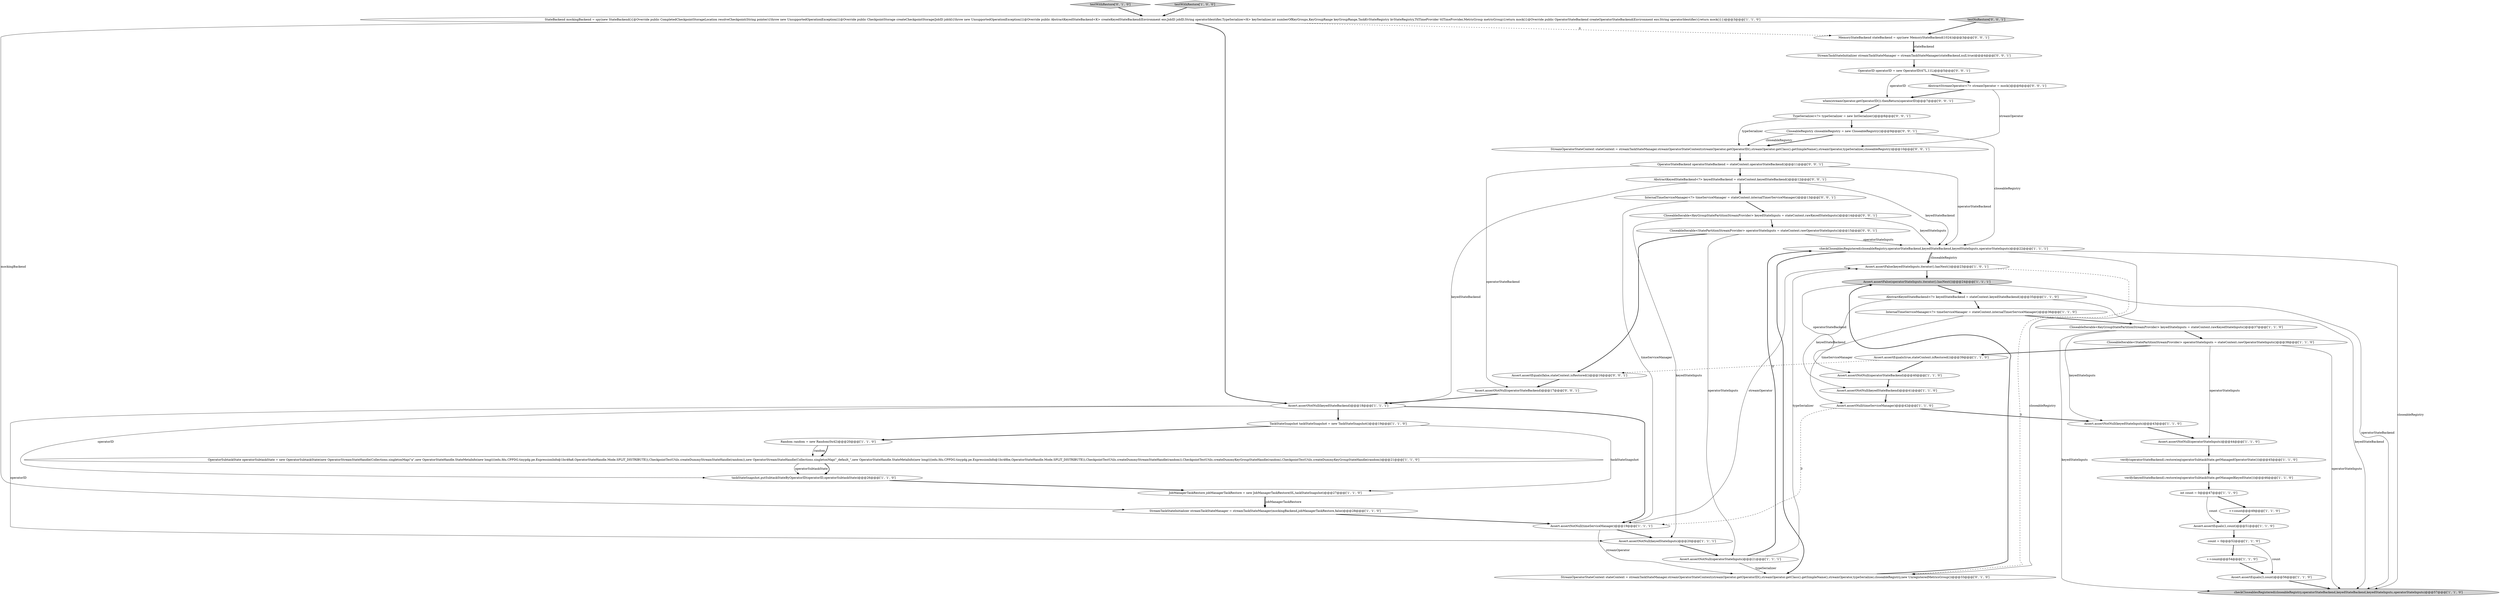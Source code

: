 digraph {
47 [style = filled, label = "MemoryStateBackend stateBackend = spy(new MemoryStateBackend(1024))@@@3@@@['0', '0', '1']", fillcolor = white, shape = ellipse image = "AAA0AAABBB3BBB"];
23 [style = filled, label = "count = 0@@@52@@@['1', '1', '0']", fillcolor = white, shape = ellipse image = "AAA0AAABBB1BBB"];
45 [style = filled, label = "Assert.assertEquals(false,stateContext.isRestored())@@@16@@@['0', '0', '1']", fillcolor = white, shape = ellipse image = "AAA0AAABBB3BBB"];
30 [style = filled, label = "Assert.assertNotNull(timeServiceManager)@@@19@@@['1', '1', '1']", fillcolor = white, shape = ellipse image = "AAA0AAABBB1BBB"];
40 [style = filled, label = "AbstractStreamOperator<?> streamOperator = mock()@@@6@@@['0', '0', '1']", fillcolor = white, shape = ellipse image = "AAA0AAABBB3BBB"];
6 [style = filled, label = "Assert.assertNotNull(operatorStateBackend)@@@40@@@['1', '1', '0']", fillcolor = white, shape = ellipse image = "AAA0AAABBB1BBB"];
27 [style = filled, label = "Random random = new Random(0x42)@@@20@@@['1', '1', '0']", fillcolor = white, shape = ellipse image = "AAA0AAABBB1BBB"];
26 [style = filled, label = "++count@@@49@@@['1', '1', '0']", fillcolor = white, shape = ellipse image = "AAA0AAABBB1BBB"];
37 [style = filled, label = "testNoRestore['0', '0', '1']", fillcolor = lightgray, shape = diamond image = "AAA0AAABBB3BBB"];
10 [style = filled, label = "Assert.assertNotNull(keyedStateBackend)@@@18@@@['1', '1', '1']", fillcolor = white, shape = ellipse image = "AAA0AAABBB1BBB"];
41 [style = filled, label = "StreamOperatorStateContext stateContext = streamTaskStateManager.streamOperatorStateContext(streamOperator.getOperatorID(),streamOperator.getClass().getSimpleName(),streamOperator,typeSerializer,closeableRegistry)@@@10@@@['0', '0', '1']", fillcolor = white, shape = ellipse image = "AAA0AAABBB3BBB"];
4 [style = filled, label = "Assert.assertNotNull(keyedStateBackend)@@@41@@@['1', '1', '0']", fillcolor = white, shape = ellipse image = "AAA0AAABBB1BBB"];
19 [style = filled, label = "checkCloseablesRegistered(closeableRegistry,operatorStateBackend,keyedStateBackend,keyedStateInputs,operatorStateInputs)@@@22@@@['1', '1', '1']", fillcolor = white, shape = ellipse image = "AAA0AAABBB1BBB"];
16 [style = filled, label = "Assert.assertFalse(operatorStateInputs.iterator().hasNext())@@@24@@@['1', '1', '1']", fillcolor = lightgray, shape = ellipse image = "AAA0AAABBB1BBB"];
29 [style = filled, label = "CloseableIterable<StatePartitionStreamProvider> operatorStateInputs = stateContext.rawOperatorStateInputs()@@@38@@@['1', '1', '0']", fillcolor = white, shape = ellipse image = "AAA0AAABBB1BBB"];
21 [style = filled, label = "checkCloseablesRegistered(closeableRegistry,operatorStateBackend,keyedStateBackend,keyedStateInputs,operatorStateInputs)@@@57@@@['1', '1', '0']", fillcolor = lightgray, shape = ellipse image = "AAA0AAABBB1BBB"];
12 [style = filled, label = "Assert.assertEquals(3,count)@@@56@@@['1', '1', '0']", fillcolor = white, shape = ellipse image = "AAA0AAABBB1BBB"];
25 [style = filled, label = "Assert.assertFalse(keyedStateInputs.iterator().hasNext())@@@23@@@['1', '0', '1']", fillcolor = white, shape = ellipse image = "AAA0AAABBB1BBB"];
5 [style = filled, label = "CloseableIterable<KeyGroupStatePartitionStreamProvider> keyedStateInputs = stateContext.rawKeyedStateInputs()@@@37@@@['1', '1', '0']", fillcolor = white, shape = ellipse image = "AAA0AAABBB1BBB"];
8 [style = filled, label = "verify(operatorStateBackend).restore(eq(operatorSubtaskState.getManagedOperatorState()))@@@45@@@['1', '1', '0']", fillcolor = white, shape = ellipse image = "AAA0AAABBB1BBB"];
50 [style = filled, label = "CloseableRegistry closeableRegistry = new CloseableRegistry()@@@9@@@['0', '0', '1']", fillcolor = white, shape = ellipse image = "AAA0AAABBB3BBB"];
48 [style = filled, label = "TypeSerializer<?> typeSerializer = new IntSerializer()@@@8@@@['0', '0', '1']", fillcolor = white, shape = ellipse image = "AAA0AAABBB3BBB"];
13 [style = filled, label = "verify(keyedStateBackend).restore(eq(operatorSubtaskState.getManagedKeyedState()))@@@46@@@['1', '1', '0']", fillcolor = white, shape = ellipse image = "AAA0AAABBB1BBB"];
42 [style = filled, label = "AbstractKeyedStateBackend<?> keyedStateBackend = stateContext.keyedStateBackend()@@@12@@@['0', '0', '1']", fillcolor = white, shape = ellipse image = "AAA0AAABBB3BBB"];
35 [style = filled, label = "StreamOperatorStateContext stateContext = streamTaskStateManager.streamOperatorStateContext(streamOperator.getOperatorID(),streamOperator.getClass().getSimpleName(),streamOperator,typeSerializer,closeableRegistry,new UnregisteredMetricsGroup())@@@33@@@['0', '1', '0']", fillcolor = white, shape = ellipse image = "AAA1AAABBB2BBB"];
43 [style = filled, label = "CloseableIterable<StatePartitionStreamProvider> operatorStateInputs = stateContext.rawOperatorStateInputs()@@@15@@@['0', '0', '1']", fillcolor = white, shape = ellipse image = "AAA0AAABBB3BBB"];
32 [style = filled, label = "AbstractKeyedStateBackend<?> keyedStateBackend = stateContext.keyedStateBackend()@@@35@@@['1', '1', '0']", fillcolor = white, shape = ellipse image = "AAA0AAABBB1BBB"];
31 [style = filled, label = "Assert.assertNotNull(operatorStateInputs)@@@21@@@['1', '1', '1']", fillcolor = white, shape = ellipse image = "AAA0AAABBB1BBB"];
11 [style = filled, label = "Assert.assertEquals(true,stateContext.isRestored())@@@39@@@['1', '1', '0']", fillcolor = white, shape = ellipse image = "AAA0AAABBB1BBB"];
39 [style = filled, label = "OperatorID operatorID = new OperatorID(47L,11L)@@@5@@@['0', '0', '1']", fillcolor = white, shape = ellipse image = "AAA0AAABBB3BBB"];
24 [style = filled, label = "Assert.assertNull(timeServiceManager)@@@42@@@['1', '1', '0']", fillcolor = white, shape = ellipse image = "AAA0AAABBB1BBB"];
46 [style = filled, label = "Assert.assertNotNull(operatorStateBackend)@@@17@@@['0', '0', '1']", fillcolor = white, shape = ellipse image = "AAA0AAABBB3BBB"];
7 [style = filled, label = "int count = 0@@@47@@@['1', '1', '0']", fillcolor = white, shape = ellipse image = "AAA0AAABBB1BBB"];
22 [style = filled, label = "Assert.assertEquals(1,count)@@@51@@@['1', '1', '0']", fillcolor = white, shape = ellipse image = "AAA0AAABBB1BBB"];
33 [style = filled, label = "StateBackend mockingBackend = spy(new StateBackend(){@Override public CompletedCheckpointStorageLocation resolveCheckpoint(String pointer){throw new UnsupportedOperationException()}@Override public CheckpointStorage createCheckpointStorage(JobID jobId){throw new UnsupportedOperationException()}@Override public AbstractKeyedStateBackend<K> createKeyedStateBackend(Environment env,JobID jobID,String operatorIdentifier,TypeSerializer<K> keySerializer,int numberOfKeyGroups,KeyGroupRange keyGroupRange,TaskKvStateRegistry kvStateRegistry,TtlTimeProvider ttlTimeProvider,MetricGroup metricGroup){return mock()}@Override public OperatorStateBackend createOperatorStateBackend(Environment env,String operatorIdentifier){return mock()}})@@@3@@@['1', '1', '0']", fillcolor = white, shape = ellipse image = "AAA0AAABBB1BBB"];
15 [style = filled, label = "Assert.assertNotNull(keyedStateInputs)@@@43@@@['1', '1', '0']", fillcolor = white, shape = ellipse image = "AAA0AAABBB1BBB"];
34 [style = filled, label = "testWithRestore['0', '1', '0']", fillcolor = lightgray, shape = diamond image = "AAA0AAABBB2BBB"];
51 [style = filled, label = "InternalTimeServiceManager<?> timeServiceManager = stateContext.internalTimerServiceManager()@@@13@@@['0', '0', '1']", fillcolor = white, shape = ellipse image = "AAA0AAABBB3BBB"];
38 [style = filled, label = "OperatorStateBackend operatorStateBackend = stateContext.operatorStateBackend()@@@11@@@['0', '0', '1']", fillcolor = white, shape = ellipse image = "AAA0AAABBB3BBB"];
3 [style = filled, label = "InternalTimeServiceManager<?> timeServiceManager = stateContext.internalTimerServiceManager()@@@36@@@['1', '1', '0']", fillcolor = white, shape = ellipse image = "AAA0AAABBB1BBB"];
9 [style = filled, label = "StreamTaskStateInitializer streamTaskStateManager = streamTaskStateManager(mockingBackend,jobManagerTaskRestore,false)@@@28@@@['1', '1', '0']", fillcolor = white, shape = ellipse image = "AAA0AAABBB1BBB"];
36 [style = filled, label = "when(streamOperator.getOperatorID()).thenReturn(operatorID)@@@7@@@['0', '0', '1']", fillcolor = white, shape = ellipse image = "AAA0AAABBB3BBB"];
0 [style = filled, label = "OperatorSubtaskState operatorSubtaskState = new OperatorSubtaskState(new OperatorStreamStateHandle(Collections.singletonMap(\"a\",new OperatorStateHandle.StateMetaInfo(new long((((edu.fdu.CPPDG.tinypdg.pe.ExpressionInfo@1bc48a8,OperatorStateHandle.Mode.SPLIT_DISTRIBUTE)),CheckpointTestUtils.createDummyStreamStateHandle(random)),new OperatorStreamStateHandle(Collections.singletonMap(\"_default_\",new OperatorStateHandle.StateMetaInfo(new long((((edu.fdu.CPPDG.tinypdg.pe.ExpressionInfo@1bc48be,OperatorStateHandle.Mode.SPLIT_DISTRIBUTE)),CheckpointTestUtils.createDummyStreamStateHandle(random)),CheckpointTestUtils.createDummyKeyGroupStateHandle(random),CheckpointTestUtils.createDummyKeyGroupStateHandle(random))@@@21@@@['1', '1', '0']", fillcolor = white, shape = ellipse image = "AAA0AAABBB1BBB"];
2 [style = filled, label = "testWithRestore['1', '0', '0']", fillcolor = lightgray, shape = diamond image = "AAA0AAABBB1BBB"];
18 [style = filled, label = "TaskStateSnapshot taskStateSnapshot = new TaskStateSnapshot()@@@19@@@['1', '1', '0']", fillcolor = white, shape = ellipse image = "AAA0AAABBB1BBB"];
28 [style = filled, label = "++count@@@54@@@['1', '1', '0']", fillcolor = white, shape = ellipse image = "AAA0AAABBB1BBB"];
14 [style = filled, label = "JobManagerTaskRestore jobManagerTaskRestore = new JobManagerTaskRestore(0L,taskStateSnapshot)@@@27@@@['1', '1', '0']", fillcolor = white, shape = ellipse image = "AAA0AAABBB1BBB"];
44 [style = filled, label = "CloseableIterable<KeyGroupStatePartitionStreamProvider> keyedStateInputs = stateContext.rawKeyedStateInputs()@@@14@@@['0', '0', '1']", fillcolor = white, shape = ellipse image = "AAA0AAABBB3BBB"];
1 [style = filled, label = "Assert.assertNotNull(operatorStateInputs)@@@44@@@['1', '1', '0']", fillcolor = white, shape = ellipse image = "AAA0AAABBB1BBB"];
20 [style = filled, label = "taskStateSnapshot.putSubtaskStateByOperatorID(operatorID,operatorSubtaskState)@@@26@@@['1', '1', '0']", fillcolor = white, shape = ellipse image = "AAA0AAABBB1BBB"];
49 [style = filled, label = "StreamTaskStateInitializer streamTaskStateManager = streamTaskStateManager(stateBackend,null,true)@@@4@@@['0', '0', '1']", fillcolor = white, shape = ellipse image = "AAA0AAABBB3BBB"];
17 [style = filled, label = "Assert.assertNotNull(keyedStateInputs)@@@20@@@['1', '1', '1']", fillcolor = white, shape = ellipse image = "AAA0AAABBB1BBB"];
30->35 [style = solid, label="streamOperator"];
51->30 [style = solid, label="timeServiceManager"];
15->1 [style = bold, label=""];
14->9 [style = solid, label="jobManagerTaskRestore"];
43->45 [style = bold, label=""];
10->30 [style = bold, label=""];
47->49 [style = solid, label="stateBackend"];
44->17 [style = solid, label="keyedStateInputs"];
40->41 [style = solid, label="streamOperator"];
43->19 [style = solid, label="operatorStateInputs"];
19->25 [style = solid, label="closeableRegistry"];
42->10 [style = solid, label="keyedStateBackend"];
10->20 [style = solid, label="operatorID"];
9->30 [style = bold, label=""];
10->18 [style = bold, label=""];
4->24 [style = bold, label=""];
0->20 [style = bold, label=""];
45->46 [style = bold, label=""];
25->16 [style = bold, label=""];
27->0 [style = solid, label="random"];
41->38 [style = bold, label=""];
38->42 [style = bold, label=""];
2->33 [style = bold, label=""];
5->29 [style = bold, label=""];
5->21 [style = solid, label="keyedStateInputs"];
44->19 [style = solid, label="keyedStateInputs"];
18->14 [style = solid, label="taskStateSnapshot"];
26->22 [style = bold, label=""];
44->43 [style = bold, label=""];
48->50 [style = bold, label=""];
1->8 [style = bold, label=""];
11->6 [style = bold, label=""];
10->17 [style = solid, label="operatorID"];
49->39 [style = bold, label=""];
11->45 [style = dashed, label="0"];
32->4 [style = solid, label="keyedStateBackend"];
50->19 [style = solid, label="closeableRegistry"];
30->17 [style = bold, label=""];
18->27 [style = bold, label=""];
19->35 [style = bold, label=""];
16->32 [style = bold, label=""];
42->19 [style = solid, label="keyedStateBackend"];
6->4 [style = bold, label=""];
39->36 [style = solid, label="operatorID"];
47->49 [style = bold, label=""];
50->41 [style = bold, label=""];
16->21 [style = solid, label="operatorStateBackend"];
0->20 [style = solid, label="operatorSubtaskState"];
33->10 [style = bold, label=""];
7->22 [style = solid, label="count"];
31->25 [style = solid, label="typeSerializer"];
31->35 [style = solid, label="typeSerializer"];
33->9 [style = solid, label="mockingBackend"];
34->33 [style = bold, label=""];
14->9 [style = bold, label=""];
16->6 [style = solid, label="operatorStateBackend"];
19->25 [style = bold, label=""];
48->41 [style = solid, label="typeSerializer"];
25->35 [style = dashed, label="0"];
29->1 [style = solid, label="operatorStateInputs"];
8->13 [style = bold, label=""];
37->47 [style = bold, label=""];
19->35 [style = solid, label="closeableRegistry"];
36->48 [style = bold, label=""];
29->21 [style = solid, label="operatorStateInputs"];
31->19 [style = bold, label=""];
33->47 [style = dashed, label="0"];
42->51 [style = bold, label=""];
13->7 [style = bold, label=""];
28->12 [style = bold, label=""];
51->44 [style = bold, label=""];
40->36 [style = bold, label=""];
5->15 [style = solid, label="keyedStateInputs"];
24->15 [style = bold, label=""];
27->0 [style = bold, label=""];
38->19 [style = solid, label="operatorStateBackend"];
12->21 [style = bold, label=""];
7->26 [style = bold, label=""];
50->41 [style = solid, label="closeableRegistry"];
35->16 [style = bold, label=""];
3->5 [style = bold, label=""];
46->10 [style = bold, label=""];
32->21 [style = solid, label="keyedStateBackend"];
19->21 [style = solid, label="closeableRegistry"];
23->12 [style = solid, label="count"];
38->46 [style = solid, label="operatorStateBackend"];
43->31 [style = solid, label="operatorStateInputs"];
24->30 [style = dashed, label="0"];
32->3 [style = bold, label=""];
30->25 [style = solid, label="streamOperator"];
39->40 [style = bold, label=""];
23->28 [style = bold, label=""];
22->23 [style = bold, label=""];
20->14 [style = bold, label=""];
3->24 [style = solid, label="timeServiceManager"];
29->11 [style = bold, label=""];
17->31 [style = bold, label=""];
}
